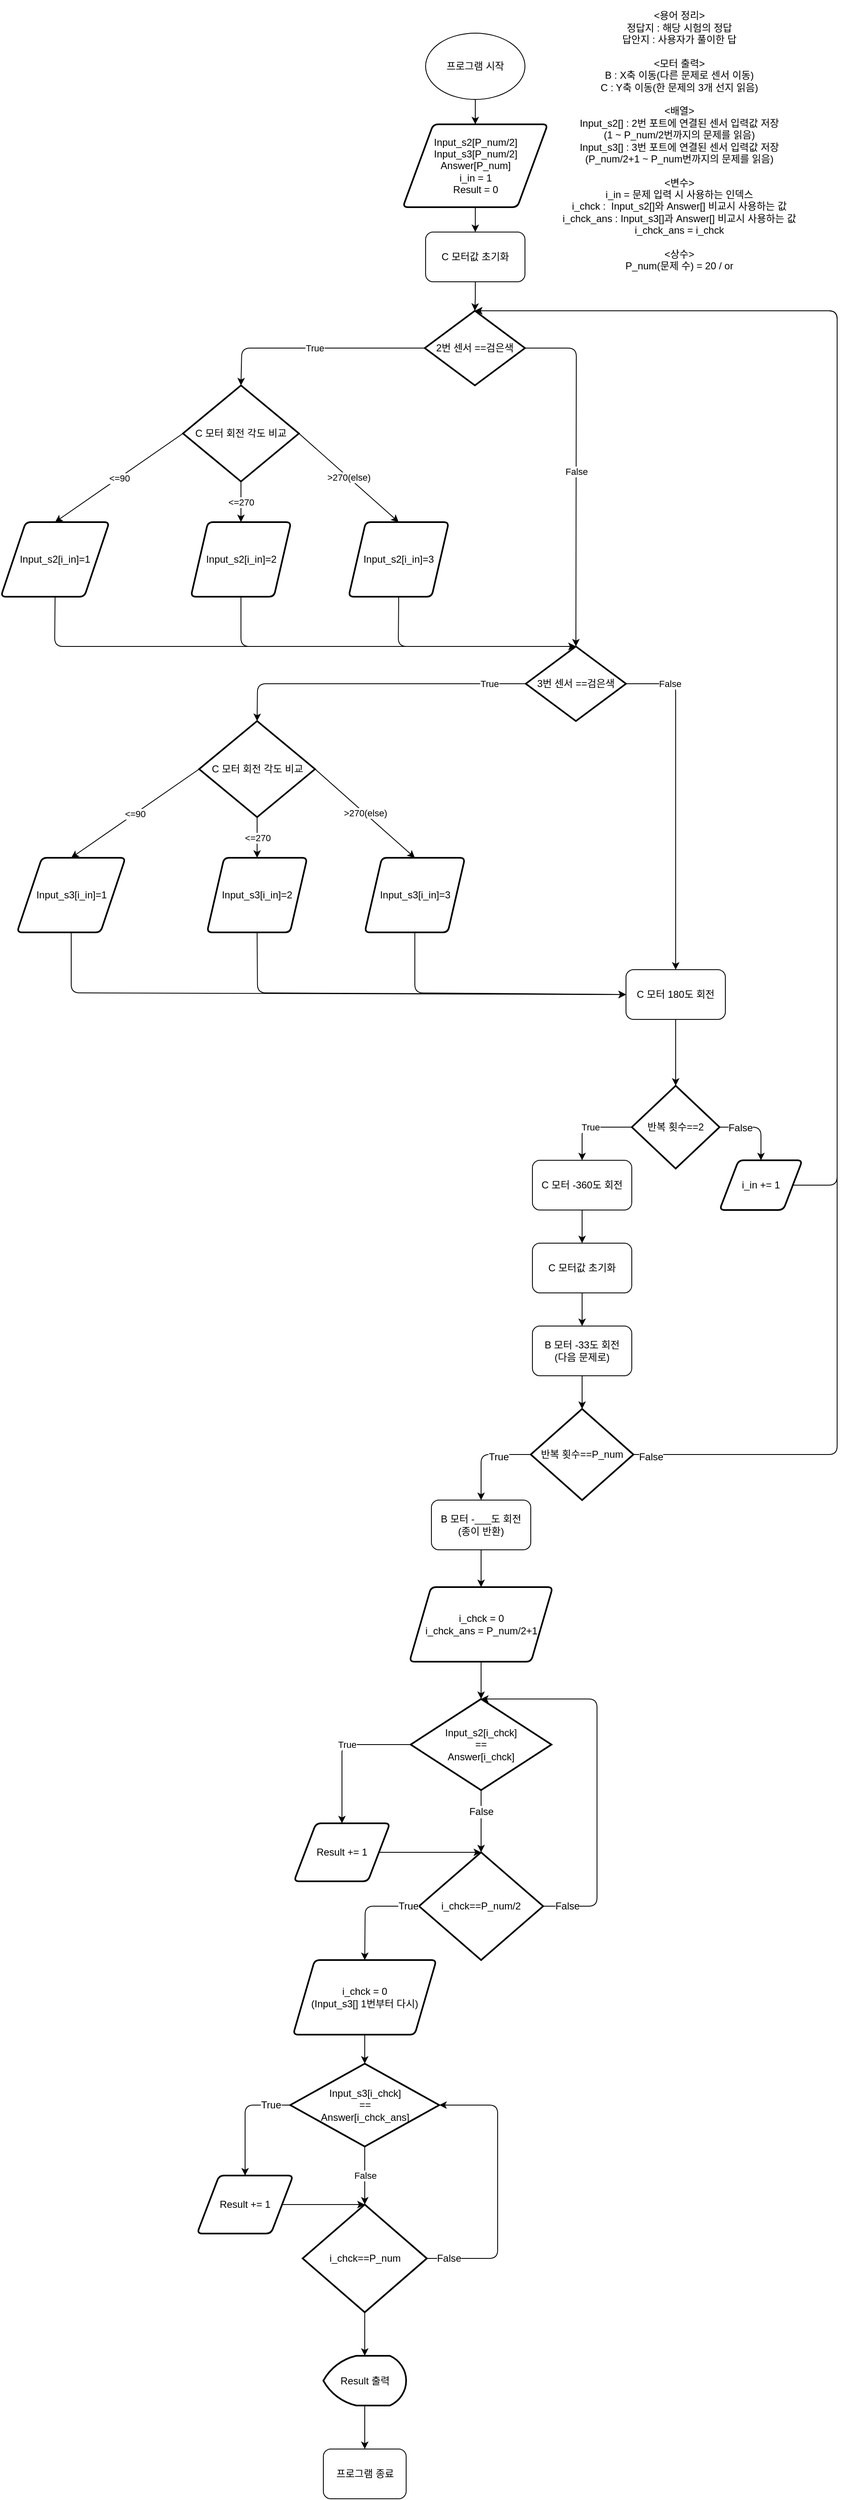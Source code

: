 <mxfile version="12.3.2" type="device" pages="1"><diagram id="v35AwFb4a6q7Ssd2gTC4" name="Page-1"><mxGraphModel dx="2475" dy="808" grid="1" gridSize="10" guides="1" tooltips="1" connect="1" arrows="1" fold="1" page="1" pageScale="1" pageWidth="827" pageHeight="1169" math="0" shadow="0"><root><mxCell id="0"/><mxCell id="1" parent="0"/><mxCell id="Ygh2MqDzM9ctfmn7t2WT-12" value="" style="edgeStyle=orthogonalEdgeStyle;rounded=0;orthogonalLoop=1;jettySize=auto;html=1;entryX=0.5;entryY=0;entryDx=0;entryDy=0;" parent="1" source="Ygh2MqDzM9ctfmn7t2WT-1" target="XfklN4vFD6i0_YPHs4J9-1" edge="1"><mxGeometry relative="1" as="geometry"><mxPoint x="412.833" y="171.167" as="targetPoint"/></mxGeometry></mxCell><mxCell id="Ygh2MqDzM9ctfmn7t2WT-1" value="프로그램 시작" style="ellipse;whiteSpace=wrap;html=1;" parent="1" vertex="1"><mxGeometry x="353" y="60" width="120" height="80" as="geometry"/></mxCell><mxCell id="kCAXmNmW0ed_6tgoMwiN-8" value="&amp;lt;용어 정리&amp;gt;&lt;br&gt;정답지 : 해당 시험의 정답&lt;br&gt;답안지 : 사용자가 풀이한 답&lt;br&gt;&lt;br&gt;&amp;lt;모터 출력&amp;gt;&lt;br&gt;B : X축 이동(다른 문제로 센서 이동)&lt;br&gt;C : Y축 이동(한 문제의 3개 선지 읽음)&lt;br&gt;&lt;br&gt;&amp;lt;배열&amp;gt;&lt;br&gt;Input_s2[] : 2번 포트에 연결된 센서 입력값 저장&lt;br&gt;(1 ~ P_num/2번까지의 문제를 읽음)&lt;br&gt;Input_s3[] : 3번 포트에 연결된 센서 입력값 저장&lt;br&gt;(P_num/2+1 ~ P_num번까지의 문제를 읽음)&lt;br&gt;&lt;br&gt;&amp;lt;변수&amp;gt;&lt;br&gt;i_in = 문제 입력 시 사용하는 인덱스&lt;br&gt;i_chck :&amp;nbsp; Input_s2[]와 Answer[] 비교시 사용하는 값&lt;br&gt;i_chck_ans : Input_s3[]과 Answer[] 비교시 사용하는 값&lt;br&gt;i_chck_ans = i_chck&lt;br&gt;&lt;br&gt;&amp;lt;상수&amp;gt;&lt;br&gt;P_num(문제 수) = 20 / or" style="text;html=1;align=center;verticalAlign=middle;whiteSpace=wrap;rounded=0;fontFamily=Helvetica;" parent="1" vertex="1"><mxGeometry x="511" y="20" width="297" height="340" as="geometry"/></mxCell><mxCell id="XfklN4vFD6i0_YPHs4J9-17" value="" style="edgeStyle=orthogonalEdgeStyle;rounded=0;orthogonalLoop=1;jettySize=auto;html=1;" edge="1" parent="1" source="XfklN4vFD6i0_YPHs4J9-1" target="XfklN4vFD6i0_YPHs4J9-2"><mxGeometry relative="1" as="geometry"/></mxCell><mxCell id="XfklN4vFD6i0_YPHs4J9-1" value="Input_s2[P_num/2]&lt;br&gt;Input_s3[P_num/2]&lt;br&gt;Answer[P_num]&lt;br&gt;i_in = 1&lt;br&gt;Result = 0" style="shape=parallelogram;html=1;strokeWidth=2;perimeter=parallelogramPerimeter;whiteSpace=wrap;rounded=1;arcSize=12;size=0.21;" vertex="1" parent="1"><mxGeometry x="325.5" y="170" width="175" height="100" as="geometry"/></mxCell><mxCell id="XfklN4vFD6i0_YPHs4J9-6" value="" style="edgeStyle=orthogonalEdgeStyle;rounded=0;orthogonalLoop=1;jettySize=auto;html=1;" edge="1" parent="1" source="XfklN4vFD6i0_YPHs4J9-2" target="XfklN4vFD6i0_YPHs4J9-5"><mxGeometry relative="1" as="geometry"/></mxCell><mxCell id="XfklN4vFD6i0_YPHs4J9-2" value="C 모터값 초기화" style="rounded=1;whiteSpace=wrap;html=1;" vertex="1" parent="1"><mxGeometry x="353" y="300" width="120" height="60" as="geometry"/></mxCell><mxCell id="XfklN4vFD6i0_YPHs4J9-5" value="2번 센서 ==검은색" style="strokeWidth=2;html=1;shape=mxgraph.flowchart.decision;whiteSpace=wrap;" vertex="1" parent="1"><mxGeometry x="352" y="395" width="121" height="90" as="geometry"/></mxCell><mxCell id="XfklN4vFD6i0_YPHs4J9-7" value="3번 센서 ==검은색" style="strokeWidth=2;html=1;shape=mxgraph.flowchart.decision;whiteSpace=wrap;" vertex="1" parent="1"><mxGeometry x="474" y="800" width="121" height="90" as="geometry"/></mxCell><mxCell id="XfklN4vFD6i0_YPHs4J9-8" value="False" style="endArrow=classic;html=1;exitX=1;exitY=0.5;exitDx=0;exitDy=0;exitPerimeter=0;entryX=0.5;entryY=0;entryDx=0;entryDy=0;entryPerimeter=0;" edge="1" parent="1" source="XfklN4vFD6i0_YPHs4J9-5" target="XfklN4vFD6i0_YPHs4J9-7"><mxGeometry width="50" height="50" relative="1" as="geometry"><mxPoint x="340" y="700" as="sourcePoint"/><mxPoint x="390" y="650" as="targetPoint"/><Array as="points"><mxPoint x="535" y="440"/></Array></mxGeometry></mxCell><mxCell id="XfklN4vFD6i0_YPHs4J9-9" value="True" style="endArrow=classic;html=1;exitX=0;exitY=0.5;exitDx=0;exitDy=0;exitPerimeter=0;entryX=0.5;entryY=0;entryDx=0;entryDy=0;entryPerimeter=0;" edge="1" parent="1" source="XfklN4vFD6i0_YPHs4J9-5" target="XfklN4vFD6i0_YPHs4J9-11"><mxGeometry width="50" height="50" relative="1" as="geometry"><mxPoint x="340" y="640" as="sourcePoint"/><mxPoint x="280" y="490" as="targetPoint"/><Array as="points"><mxPoint x="131" y="440"/></Array></mxGeometry></mxCell><mxCell id="XfklN4vFD6i0_YPHs4J9-20" value="&amp;lt;=270" style="edgeStyle=orthogonalEdgeStyle;rounded=0;orthogonalLoop=1;jettySize=auto;html=1;" edge="1" parent="1" source="XfklN4vFD6i0_YPHs4J9-11" target="XfklN4vFD6i0_YPHs4J9-18"><mxGeometry relative="1" as="geometry"/></mxCell><mxCell id="XfklN4vFD6i0_YPHs4J9-11" value="C 모터 회전 각도 비교" style="strokeWidth=2;html=1;shape=mxgraph.flowchart.decision;whiteSpace=wrap;" vertex="1" parent="1"><mxGeometry x="60" y="485" width="140" height="116" as="geometry"/></mxCell><mxCell id="XfklN4vFD6i0_YPHs4J9-12" value="&amp;lt;=90" style="endArrow=classic;html=1;exitX=0;exitY=0.5;exitDx=0;exitDy=0;exitPerimeter=0;entryX=0.5;entryY=0;entryDx=0;entryDy=0;" edge="1" parent="1" source="XfklN4vFD6i0_YPHs4J9-11" target="XfklN4vFD6i0_YPHs4J9-13"><mxGeometry width="50" height="50" relative="1" as="geometry"><mxPoint x="70" y="650" as="sourcePoint"/><mxPoint x="-70" y="550" as="targetPoint"/></mxGeometry></mxCell><mxCell id="XfklN4vFD6i0_YPHs4J9-13" value="Input_s2[i_in]=1" style="shape=parallelogram;html=1;strokeWidth=2;perimeter=parallelogramPerimeter;whiteSpace=wrap;rounded=1;arcSize=12;size=0.23;" vertex="1" parent="1"><mxGeometry x="-160" y="650" width="131" height="90" as="geometry"/></mxCell><mxCell id="XfklN4vFD6i0_YPHs4J9-18" value="Input_s2[i_in]=2" style="shape=parallelogram;html=1;strokeWidth=2;perimeter=parallelogramPerimeter;whiteSpace=wrap;rounded=1;arcSize=12;size=0.171;" vertex="1" parent="1"><mxGeometry x="69.5" y="650" width="121" height="90" as="geometry"/></mxCell><mxCell id="XfklN4vFD6i0_YPHs4J9-21" value="Input_s2[i_in]=3" style="shape=parallelogram;html=1;strokeWidth=2;perimeter=parallelogramPerimeter;whiteSpace=wrap;rounded=1;arcSize=12;size=0.171;" vertex="1" parent="1"><mxGeometry x="260" y="650" width="121" height="90" as="geometry"/></mxCell><mxCell id="XfklN4vFD6i0_YPHs4J9-22" value="&amp;gt;270(else)" style="endArrow=classic;html=1;exitX=1;exitY=0.5;exitDx=0;exitDy=0;exitPerimeter=0;entryX=0.5;entryY=0;entryDx=0;entryDy=0;" edge="1" parent="1" source="XfklN4vFD6i0_YPHs4J9-11" target="XfklN4vFD6i0_YPHs4J9-21"><mxGeometry width="50" height="50" relative="1" as="geometry"><mxPoint x="210" y="870" as="sourcePoint"/><mxPoint x="260" y="820" as="targetPoint"/></mxGeometry></mxCell><mxCell id="XfklN4vFD6i0_YPHs4J9-26" value="" style="endArrow=classic;html=1;exitX=0.5;exitY=1;exitDx=0;exitDy=0;entryX=0.5;entryY=0;entryDx=0;entryDy=0;entryPerimeter=0;" edge="1" parent="1" source="XfklN4vFD6i0_YPHs4J9-21" target="XfklN4vFD6i0_YPHs4J9-7"><mxGeometry width="50" height="50" relative="1" as="geometry"><mxPoint x="-110" y="960" as="sourcePoint"/><mxPoint x="-60" y="910" as="targetPoint"/><Array as="points"><mxPoint x="320" y="800"/></Array></mxGeometry></mxCell><mxCell id="XfklN4vFD6i0_YPHs4J9-27" value="" style="endArrow=classic;html=1;exitX=0.5;exitY=1;exitDx=0;exitDy=0;entryX=0.5;entryY=0;entryDx=0;entryDy=0;entryPerimeter=0;" edge="1" parent="1" source="XfklN4vFD6i0_YPHs4J9-18" target="XfklN4vFD6i0_YPHs4J9-7"><mxGeometry width="50" height="50" relative="1" as="geometry"><mxPoint x="330.5" y="750" as="sourcePoint"/><mxPoint x="530" y="800" as="targetPoint"/><Array as="points"><mxPoint x="130" y="800"/></Array></mxGeometry></mxCell><mxCell id="XfklN4vFD6i0_YPHs4J9-28" value="" style="endArrow=classic;html=1;exitX=0.5;exitY=1;exitDx=0;exitDy=0;entryX=0.5;entryY=0;entryDx=0;entryDy=0;entryPerimeter=0;" edge="1" parent="1" source="XfklN4vFD6i0_YPHs4J9-13" target="XfklN4vFD6i0_YPHs4J9-7"><mxGeometry width="50" height="50" relative="1" as="geometry"><mxPoint x="140.0" y="750" as="sourcePoint"/><mxPoint x="410" y="870" as="targetPoint"/><Array as="points"><mxPoint x="-95" y="800"/></Array></mxGeometry></mxCell><mxCell id="XfklN4vFD6i0_YPHs4J9-33" value="&amp;lt;=270" style="edgeStyle=orthogonalEdgeStyle;rounded=0;orthogonalLoop=1;jettySize=auto;html=1;" edge="1" parent="1" source="XfklN4vFD6i0_YPHs4J9-34" target="XfklN4vFD6i0_YPHs4J9-37"><mxGeometry relative="1" as="geometry"/></mxCell><mxCell id="XfklN4vFD6i0_YPHs4J9-34" value="C 모터 회전 각도 비교" style="strokeWidth=2;html=1;shape=mxgraph.flowchart.decision;whiteSpace=wrap;" vertex="1" parent="1"><mxGeometry x="79.5" y="890" width="140" height="116" as="geometry"/></mxCell><mxCell id="XfklN4vFD6i0_YPHs4J9-35" value="&amp;lt;=90" style="endArrow=classic;html=1;exitX=0;exitY=0.5;exitDx=0;exitDy=0;exitPerimeter=0;entryX=0.5;entryY=0;entryDx=0;entryDy=0;" edge="1" parent="1" source="XfklN4vFD6i0_YPHs4J9-34" target="XfklN4vFD6i0_YPHs4J9-36"><mxGeometry width="50" height="50" relative="1" as="geometry"><mxPoint x="89.5" y="1055" as="sourcePoint"/><mxPoint x="-50.5" y="955" as="targetPoint"/></mxGeometry></mxCell><mxCell id="XfklN4vFD6i0_YPHs4J9-36" value="Input_s3[i_in]=1" style="shape=parallelogram;html=1;strokeWidth=2;perimeter=parallelogramPerimeter;whiteSpace=wrap;rounded=1;arcSize=12;size=0.23;" vertex="1" parent="1"><mxGeometry x="-140.5" y="1055" width="131" height="90" as="geometry"/></mxCell><mxCell id="XfklN4vFD6i0_YPHs4J9-37" value="Input_s3[i_in]=2" style="shape=parallelogram;html=1;strokeWidth=2;perimeter=parallelogramPerimeter;whiteSpace=wrap;rounded=1;arcSize=12;size=0.171;" vertex="1" parent="1"><mxGeometry x="89" y="1055" width="121" height="90" as="geometry"/></mxCell><mxCell id="XfklN4vFD6i0_YPHs4J9-38" value="Input_s3[i_in]=3" style="shape=parallelogram;html=1;strokeWidth=2;perimeter=parallelogramPerimeter;whiteSpace=wrap;rounded=1;arcSize=12;size=0.171;" vertex="1" parent="1"><mxGeometry x="279.5" y="1055" width="121" height="90" as="geometry"/></mxCell><mxCell id="XfklN4vFD6i0_YPHs4J9-39" value="&amp;gt;270(else)" style="endArrow=classic;html=1;exitX=1;exitY=0.5;exitDx=0;exitDy=0;exitPerimeter=0;entryX=0.5;entryY=0;entryDx=0;entryDy=0;" edge="1" parent="1" source="XfklN4vFD6i0_YPHs4J9-34" target="XfklN4vFD6i0_YPHs4J9-38"><mxGeometry width="50" height="50" relative="1" as="geometry"><mxPoint x="229.5" y="1275" as="sourcePoint"/><mxPoint x="279.5" y="1225" as="targetPoint"/></mxGeometry></mxCell><mxCell id="XfklN4vFD6i0_YPHs4J9-41" value="True" style="endArrow=classic;html=1;entryX=0.5;entryY=0;entryDx=0;entryDy=0;entryPerimeter=0;exitX=0;exitY=0.5;exitDx=0;exitDy=0;exitPerimeter=0;" edge="1" parent="1" source="XfklN4vFD6i0_YPHs4J9-7" target="XfklN4vFD6i0_YPHs4J9-34"><mxGeometry x="-0.761" width="50" height="50" relative="1" as="geometry"><mxPoint x="-110.0" y="1230" as="sourcePoint"/><mxPoint x="-60.0" y="1180" as="targetPoint"/><Array as="points"><mxPoint x="150" y="845"/></Array><mxPoint as="offset"/></mxGeometry></mxCell><mxCell id="XfklN4vFD6i0_YPHs4J9-42" value="False" style="endArrow=classic;html=1;exitX=1;exitY=0.5;exitDx=0;exitDy=0;exitPerimeter=0;entryX=0.5;entryY=0;entryDx=0;entryDy=0;" edge="1" parent="1" source="XfklN4vFD6i0_YPHs4J9-7" target="XfklN4vFD6i0_YPHs4J9-44"><mxGeometry x="-0.739" width="50" height="50" relative="1" as="geometry"><mxPoint x="700" y="1350" as="sourcePoint"/><mxPoint x="750" y="1300" as="targetPoint"/><Array as="points"><mxPoint x="655" y="845"/></Array><mxPoint as="offset"/></mxGeometry></mxCell><mxCell id="XfklN4vFD6i0_YPHs4J9-53" value="" style="edgeStyle=orthogonalEdgeStyle;rounded=0;orthogonalLoop=1;jettySize=auto;html=1;" edge="1" parent="1" source="XfklN4vFD6i0_YPHs4J9-44" target="XfklN4vFD6i0_YPHs4J9-52"><mxGeometry relative="1" as="geometry"/></mxCell><mxCell id="XfklN4vFD6i0_YPHs4J9-44" value="C 모터 180도 회전" style="rounded=1;whiteSpace=wrap;html=1;" vertex="1" parent="1"><mxGeometry x="595" y="1190" width="120" height="60" as="geometry"/></mxCell><mxCell id="XfklN4vFD6i0_YPHs4J9-48" value="" style="endArrow=classic;html=1;entryX=0;entryY=0.5;entryDx=0;entryDy=0;exitX=0.5;exitY=1;exitDx=0;exitDy=0;" edge="1" parent="1" source="XfklN4vFD6i0_YPHs4J9-36" target="XfklN4vFD6i0_YPHs4J9-44"><mxGeometry width="50" height="50" relative="1" as="geometry"><mxPoint x="-160" y="1320" as="sourcePoint"/><mxPoint x="-110" y="1270" as="targetPoint"/><Array as="points"><mxPoint x="-75" y="1218"/></Array></mxGeometry></mxCell><mxCell id="XfklN4vFD6i0_YPHs4J9-49" value="" style="endArrow=classic;html=1;entryX=0;entryY=0.5;entryDx=0;entryDy=0;exitX=0.5;exitY=1;exitDx=0;exitDy=0;" edge="1" parent="1" source="XfklN4vFD6i0_YPHs4J9-37" target="XfklN4vFD6i0_YPHs4J9-44"><mxGeometry width="50" height="50" relative="1" as="geometry"><mxPoint x="160" y="1160" as="sourcePoint"/><mxPoint x="-110" y="1270" as="targetPoint"/><Array as="points"><mxPoint x="150" y="1218"/></Array></mxGeometry></mxCell><mxCell id="XfklN4vFD6i0_YPHs4J9-50" value="" style="endArrow=classic;html=1;entryX=0;entryY=0.5;entryDx=0;entryDy=0;exitX=0.5;exitY=1;exitDx=0;exitDy=0;" edge="1" parent="1" source="XfklN4vFD6i0_YPHs4J9-38" target="XfklN4vFD6i0_YPHs4J9-44"><mxGeometry width="50" height="50" relative="1" as="geometry"><mxPoint x="-160" y="1320" as="sourcePoint"/><mxPoint x="-110" y="1270" as="targetPoint"/><Array as="points"><mxPoint x="340" y="1218"/></Array></mxGeometry></mxCell><mxCell id="XfklN4vFD6i0_YPHs4J9-52" value="반복 횟수==2" style="strokeWidth=2;html=1;shape=mxgraph.flowchart.decision;whiteSpace=wrap;" vertex="1" parent="1"><mxGeometry x="602" y="1330" width="106" height="100" as="geometry"/></mxCell><mxCell id="XfklN4vFD6i0_YPHs4J9-57" value="i_in += 1" style="shape=parallelogram;html=1;strokeWidth=2;perimeter=parallelogramPerimeter;whiteSpace=wrap;rounded=1;arcSize=12;size=0.23;" vertex="1" parent="1"><mxGeometry x="708" y="1420" width="100" height="60" as="geometry"/></mxCell><mxCell id="XfklN4vFD6i0_YPHs4J9-58" value="True" style="endArrow=classic;html=1;exitX=0;exitY=0.5;exitDx=0;exitDy=0;exitPerimeter=0;entryX=0.5;entryY=0;entryDx=0;entryDy=0;" edge="1" parent="1" source="XfklN4vFD6i0_YPHs4J9-52" target="XfklN4vFD6i0_YPHs4J9-64"><mxGeometry width="50" height="50" relative="1" as="geometry"><mxPoint x="170" y="1610" as="sourcePoint"/><mxPoint x="220" y="1560" as="targetPoint"/><Array as="points"><mxPoint x="542" y="1380"/></Array></mxGeometry></mxCell><mxCell id="XfklN4vFD6i0_YPHs4J9-61" value="" style="endArrow=classic;html=1;entryX=0.5;entryY=0;entryDx=0;entryDy=0;exitX=1;exitY=0.5;exitDx=0;exitDy=0;exitPerimeter=0;" edge="1" parent="1" source="XfklN4vFD6i0_YPHs4J9-52" target="XfklN4vFD6i0_YPHs4J9-57"><mxGeometry width="50" height="50" relative="1" as="geometry"><mxPoint x="180" y="1620" as="sourcePoint"/><mxPoint x="230" y="1570" as="targetPoint"/><Array as="points"><mxPoint x="758" y="1380"/></Array></mxGeometry></mxCell><mxCell id="XfklN4vFD6i0_YPHs4J9-62" value="False" style="text;html=1;align=center;verticalAlign=middle;resizable=0;points=[];;labelBackgroundColor=#ffffff;" vertex="1" connectable="0" parent="XfklN4vFD6i0_YPHs4J9-61"><mxGeometry x="-0.452" y="-1" relative="1" as="geometry"><mxPoint as="offset"/></mxGeometry></mxCell><mxCell id="XfklN4vFD6i0_YPHs4J9-63" value="" style="endArrow=classic;html=1;exitX=1;exitY=0.5;exitDx=0;exitDy=0;entryX=0.5;entryY=0;entryDx=0;entryDy=0;entryPerimeter=0;" edge="1" parent="1" source="XfklN4vFD6i0_YPHs4J9-57" target="XfklN4vFD6i0_YPHs4J9-5"><mxGeometry width="50" height="50" relative="1" as="geometry"><mxPoint x="180" y="1620" as="sourcePoint"/><mxPoint x="230" y="1570" as="targetPoint"/><Array as="points"><mxPoint x="850" y="1450"/><mxPoint x="850" y="395"/></Array></mxGeometry></mxCell><mxCell id="XfklN4vFD6i0_YPHs4J9-66" value="" style="edgeStyle=orthogonalEdgeStyle;rounded=0;orthogonalLoop=1;jettySize=auto;html=1;" edge="1" parent="1" source="XfklN4vFD6i0_YPHs4J9-64" target="XfklN4vFD6i0_YPHs4J9-65"><mxGeometry relative="1" as="geometry"/></mxCell><mxCell id="XfklN4vFD6i0_YPHs4J9-64" value="C 모터 -360도 회전" style="rounded=1;whiteSpace=wrap;html=1;" vertex="1" parent="1"><mxGeometry x="482" y="1420" width="120" height="60" as="geometry"/></mxCell><mxCell id="XfklN4vFD6i0_YPHs4J9-68" value="" style="edgeStyle=orthogonalEdgeStyle;rounded=0;orthogonalLoop=1;jettySize=auto;html=1;" edge="1" parent="1" source="XfklN4vFD6i0_YPHs4J9-65" target="XfklN4vFD6i0_YPHs4J9-67"><mxGeometry relative="1" as="geometry"/></mxCell><mxCell id="XfklN4vFD6i0_YPHs4J9-65" value="C 모터값 초기화" style="rounded=1;whiteSpace=wrap;html=1;" vertex="1" parent="1"><mxGeometry x="482" y="1520" width="120" height="60" as="geometry"/></mxCell><mxCell id="XfklN4vFD6i0_YPHs4J9-71" value="" style="edgeStyle=orthogonalEdgeStyle;rounded=0;orthogonalLoop=1;jettySize=auto;html=1;" edge="1" parent="1" source="XfklN4vFD6i0_YPHs4J9-67" target="XfklN4vFD6i0_YPHs4J9-70"><mxGeometry relative="1" as="geometry"/></mxCell><mxCell id="XfklN4vFD6i0_YPHs4J9-67" value="B 모터 -33도 회전&lt;br&gt;(다음 문제로)" style="rounded=1;whiteSpace=wrap;html=1;" vertex="1" parent="1"><mxGeometry x="482" y="1620" width="120" height="60" as="geometry"/></mxCell><mxCell id="XfklN4vFD6i0_YPHs4J9-70" value="반복 횟수==P_num" style="strokeWidth=2;html=1;shape=mxgraph.flowchart.decision;whiteSpace=wrap;" vertex="1" parent="1"><mxGeometry x="480" y="1720" width="124" height="110" as="geometry"/></mxCell><mxCell id="XfklN4vFD6i0_YPHs4J9-72" value="" style="endArrow=classic;html=1;exitX=1;exitY=0.5;exitDx=0;exitDy=0;exitPerimeter=0;entryX=0.5;entryY=0;entryDx=0;entryDy=0;entryPerimeter=0;" edge="1" parent="1" source="XfklN4vFD6i0_YPHs4J9-70" target="XfklN4vFD6i0_YPHs4J9-5"><mxGeometry width="50" height="50" relative="1" as="geometry"><mxPoint x="733" y="1930" as="sourcePoint"/><mxPoint x="630" y="480" as="targetPoint"/><Array as="points"><mxPoint x="850" y="1775"/><mxPoint x="850" y="395"/></Array></mxGeometry></mxCell><mxCell id="XfklN4vFD6i0_YPHs4J9-73" value="False" style="text;html=1;align=center;verticalAlign=middle;resizable=0;points=[];;labelBackgroundColor=#ffffff;" vertex="1" connectable="0" parent="XfklN4vFD6i0_YPHs4J9-72"><mxGeometry x="-0.98" y="-3" relative="1" as="geometry"><mxPoint as="offset"/></mxGeometry></mxCell><mxCell id="XfklN4vFD6i0_YPHs4J9-74" value="" style="endArrow=classic;html=1;exitX=0;exitY=0.5;exitDx=0;exitDy=0;exitPerimeter=0;entryX=0.5;entryY=0;entryDx=0;entryDy=0;" edge="1" parent="1" source="XfklN4vFD6i0_YPHs4J9-70" target="XfklN4vFD6i0_YPHs4J9-77"><mxGeometry width="50" height="50" relative="1" as="geometry"><mxPoint x="160" y="1900" as="sourcePoint"/><mxPoint x="360" y="1800" as="targetPoint"/><Array as="points"><mxPoint x="420" y="1775"/></Array></mxGeometry></mxCell><mxCell id="XfklN4vFD6i0_YPHs4J9-76" value="True" style="text;html=1;align=center;verticalAlign=middle;resizable=0;points=[];;labelBackgroundColor=#ffffff;" vertex="1" connectable="0" parent="XfklN4vFD6i0_YPHs4J9-74"><mxGeometry x="-0.324" y="3" relative="1" as="geometry"><mxPoint as="offset"/></mxGeometry></mxCell><mxCell id="XfklN4vFD6i0_YPHs4J9-81" value="" style="edgeStyle=orthogonalEdgeStyle;rounded=0;orthogonalLoop=1;jettySize=auto;html=1;entryX=0.5;entryY=0;entryDx=0;entryDy=0;" edge="1" parent="1" source="XfklN4vFD6i0_YPHs4J9-77" target="XfklN4vFD6i0_YPHs4J9-83"><mxGeometry relative="1" as="geometry"><mxPoint x="420" y="1940" as="targetPoint"/></mxGeometry></mxCell><mxCell id="XfklN4vFD6i0_YPHs4J9-77" value="B 모터 -___도 회전&lt;br&gt;(종이 반환)" style="rounded=1;whiteSpace=wrap;html=1;" vertex="1" parent="1"><mxGeometry x="360" y="1830" width="120" height="60" as="geometry"/></mxCell><mxCell id="XfklN4vFD6i0_YPHs4J9-83" value="i_chck = 0&lt;br&gt;i_chck_ans = P_num/2+1" style="shape=parallelogram;html=1;strokeWidth=2;perimeter=parallelogramPerimeter;whiteSpace=wrap;rounded=1;arcSize=12;size=0.151;fontFamily=Helvetica;" vertex="1" parent="1"><mxGeometry x="333.5" y="1935" width="173" height="90" as="geometry"/></mxCell><mxCell id="XfklN4vFD6i0_YPHs4J9-84" value="True" style="endArrow=classic;html=1;fontFamily=Helvetica;exitX=0;exitY=0.5;exitDx=0;exitDy=0;exitPerimeter=0;entryX=0.5;entryY=0;entryDx=0;entryDy=0;" edge="1" parent="1" source="XfklN4vFD6i0_YPHs4J9-88" target="XfklN4vFD6i0_YPHs4J9-90"><mxGeometry x="-0.128" width="50" height="50" relative="1" as="geometry"><mxPoint x="-160" y="2100" as="sourcePoint"/><mxPoint x="-110" y="2050" as="targetPoint"/><Array as="points"><mxPoint x="252" y="2125"/></Array><mxPoint as="offset"/></mxGeometry></mxCell><mxCell id="XfklN4vFD6i0_YPHs4J9-86" value="" style="endArrow=classic;html=1;fontFamily=Helvetica;exitX=0.5;exitY=1;exitDx=0;exitDy=0;entryX=0.5;entryY=0;entryDx=0;entryDy=0;entryPerimeter=0;" edge="1" parent="1" source="XfklN4vFD6i0_YPHs4J9-83" target="XfklN4vFD6i0_YPHs4J9-88"><mxGeometry width="50" height="50" relative="1" as="geometry"><mxPoint x="-150" y="2110" as="sourcePoint"/><mxPoint x="-100" y="2060" as="targetPoint"/></mxGeometry></mxCell><mxCell id="XfklN4vFD6i0_YPHs4J9-88" value="Input_s2[i_chck]&lt;br&gt;==&lt;br&gt;Answer[i_chck]" style="strokeWidth=2;html=1;shape=mxgraph.flowchart.decision;whiteSpace=wrap;fontFamily=Helvetica;" vertex="1" parent="1"><mxGeometry x="335" y="2070" width="170" height="110" as="geometry"/></mxCell><mxCell id="XfklN4vFD6i0_YPHs4J9-90" value="Result += 1" style="shape=parallelogram;html=1;strokeWidth=2;perimeter=parallelogramPerimeter;whiteSpace=wrap;rounded=1;arcSize=12;size=0.23;fontFamily=Helvetica;" vertex="1" parent="1"><mxGeometry x="194" y="2220" width="116" height="70" as="geometry"/></mxCell><mxCell id="XfklN4vFD6i0_YPHs4J9-93" value="" style="endArrow=classic;html=1;fontFamily=Helvetica;entryX=0.5;entryY=0;entryDx=0;entryDy=0;entryPerimeter=0;exitX=1;exitY=0.5;exitDx=0;exitDy=0;" edge="1" parent="1" source="XfklN4vFD6i0_YPHs4J9-90" target="XfklN4vFD6i0_YPHs4J9-94"><mxGeometry width="50" height="50" relative="1" as="geometry"><mxPoint x="-150" y="2370" as="sourcePoint"/><mxPoint x="-100" y="2320" as="targetPoint"/></mxGeometry></mxCell><mxCell id="XfklN4vFD6i0_YPHs4J9-94" value="i_chck==P_num/2" style="strokeWidth=2;html=1;shape=mxgraph.flowchart.decision;whiteSpace=wrap;" vertex="1" parent="1"><mxGeometry x="345" y="2255" width="150" height="130" as="geometry"/></mxCell><mxCell id="XfklN4vFD6i0_YPHs4J9-99" value="" style="endArrow=classic;html=1;fontFamily=Helvetica;exitX=0;exitY=0.5;exitDx=0;exitDy=0;exitPerimeter=0;entryX=0.5;entryY=0;entryDx=0;entryDy=0;" edge="1" parent="1" source="XfklN4vFD6i0_YPHs4J9-94" target="XfklN4vFD6i0_YPHs4J9-109"><mxGeometry width="50" height="50" relative="1" as="geometry"><mxPoint x="-160" y="2540" as="sourcePoint"/><mxPoint x="280" y="2370" as="targetPoint"/><Array as="points"><mxPoint x="280" y="2320"/></Array></mxGeometry></mxCell><mxCell id="XfklN4vFD6i0_YPHs4J9-107" value="True" style="text;html=1;align=center;verticalAlign=middle;resizable=0;points=[];;labelBackgroundColor=#ffffff;fontFamily=Helvetica;" vertex="1" connectable="0" parent="XfklN4vFD6i0_YPHs4J9-99"><mxGeometry x="-0.751" y="-4" relative="1" as="geometry"><mxPoint x="3" y="4" as="offset"/></mxGeometry></mxCell><mxCell id="XfklN4vFD6i0_YPHs4J9-100" value="" style="endArrow=classic;html=1;fontFamily=Helvetica;exitX=0.5;exitY=1;exitDx=0;exitDy=0;exitPerimeter=0;entryX=0.5;entryY=0;entryDx=0;entryDy=0;entryPerimeter=0;" edge="1" parent="1" source="XfklN4vFD6i0_YPHs4J9-88" target="XfklN4vFD6i0_YPHs4J9-94"><mxGeometry width="50" height="50" relative="1" as="geometry"><mxPoint x="665" y="2338" as="sourcePoint"/><mxPoint x="588" y="2220" as="targetPoint"/></mxGeometry></mxCell><mxCell id="XfklN4vFD6i0_YPHs4J9-102" value="False" style="text;html=1;align=center;verticalAlign=middle;resizable=0;points=[];;labelBackgroundColor=#ffffff;fontFamily=Helvetica;" vertex="1" connectable="0" parent="XfklN4vFD6i0_YPHs4J9-100"><mxGeometry x="-0.322" relative="1" as="geometry"><mxPoint as="offset"/></mxGeometry></mxCell><mxCell id="XfklN4vFD6i0_YPHs4J9-105" value="" style="endArrow=classic;html=1;fontFamily=Helvetica;entryX=0.5;entryY=0;entryDx=0;entryDy=0;entryPerimeter=0;exitX=1;exitY=0.5;exitDx=0;exitDy=0;exitPerimeter=0;" edge="1" parent="1" source="XfklN4vFD6i0_YPHs4J9-94" target="XfklN4vFD6i0_YPHs4J9-88"><mxGeometry width="50" height="50" relative="1" as="geometry"><mxPoint x="-150" y="2550" as="sourcePoint"/><mxPoint x="-100" y="2500" as="targetPoint"/><Array as="points"><mxPoint x="560" y="2320"/><mxPoint x="560" y="2070"/></Array></mxGeometry></mxCell><mxCell id="XfklN4vFD6i0_YPHs4J9-106" value="False" style="text;html=1;align=center;verticalAlign=middle;resizable=0;points=[];;labelBackgroundColor=#ffffff;fontFamily=Helvetica;" vertex="1" connectable="0" parent="XfklN4vFD6i0_YPHs4J9-105"><mxGeometry x="-0.844" y="-3" relative="1" as="geometry"><mxPoint x="-7" y="-3" as="offset"/></mxGeometry></mxCell><mxCell id="XfklN4vFD6i0_YPHs4J9-117" value="False" style="edgeStyle=orthogonalEdgeStyle;rounded=0;orthogonalLoop=1;jettySize=auto;html=1;fontFamily=Helvetica;" edge="1" parent="1" source="XfklN4vFD6i0_YPHs4J9-108" target="XfklN4vFD6i0_YPHs4J9-115"><mxGeometry x="-0.004" relative="1" as="geometry"><mxPoint as="offset"/></mxGeometry></mxCell><mxCell id="XfklN4vFD6i0_YPHs4J9-108" value="Input_s3[i_chck]&lt;br&gt;==&lt;br&gt;Answer[i_chck_ans]" style="strokeWidth=2;html=1;shape=mxgraph.flowchart.decision;whiteSpace=wrap;fontFamily=Helvetica;" vertex="1" parent="1"><mxGeometry x="189.5" y="2510" width="180" height="100" as="geometry"/></mxCell><mxCell id="XfklN4vFD6i0_YPHs4J9-110" value="" style="edgeStyle=orthogonalEdgeStyle;rounded=0;orthogonalLoop=1;jettySize=auto;html=1;fontFamily=Helvetica;" edge="1" parent="1" source="XfklN4vFD6i0_YPHs4J9-109" target="XfklN4vFD6i0_YPHs4J9-108"><mxGeometry relative="1" as="geometry"/></mxCell><mxCell id="XfklN4vFD6i0_YPHs4J9-109" value="i_chck = 0&lt;br&gt;(Input_s3[] 1번부터 다시)" style="shape=parallelogram;html=1;strokeWidth=2;perimeter=parallelogramPerimeter;whiteSpace=wrap;rounded=1;arcSize=12;size=0.151;fontFamily=Helvetica;" vertex="1" parent="1"><mxGeometry x="193" y="2385" width="173" height="90" as="geometry"/></mxCell><mxCell id="XfklN4vFD6i0_YPHs4J9-112" value="Result += 1" style="shape=parallelogram;html=1;strokeWidth=2;perimeter=parallelogramPerimeter;whiteSpace=wrap;rounded=1;arcSize=12;size=0.23;fontFamily=Helvetica;" vertex="1" parent="1"><mxGeometry x="77" y="2645" width="116" height="70" as="geometry"/></mxCell><mxCell id="XfklN4vFD6i0_YPHs4J9-113" value="" style="endArrow=classic;html=1;fontFamily=Helvetica;entryX=0.5;entryY=0;entryDx=0;entryDy=0;exitX=0;exitY=0.5;exitDx=0;exitDy=0;exitPerimeter=0;" edge="1" parent="1" source="XfklN4vFD6i0_YPHs4J9-108" target="XfklN4vFD6i0_YPHs4J9-112"><mxGeometry width="50" height="50" relative="1" as="geometry"><mxPoint x="-160" y="2750" as="sourcePoint"/><mxPoint x="-110" y="2700" as="targetPoint"/><Array as="points"><mxPoint x="135" y="2560"/></Array></mxGeometry></mxCell><mxCell id="XfklN4vFD6i0_YPHs4J9-114" value="True" style="text;html=1;align=center;verticalAlign=middle;resizable=0;points=[];;labelBackgroundColor=#ffffff;fontFamily=Helvetica;" vertex="1" connectable="0" parent="XfklN4vFD6i0_YPHs4J9-113"><mxGeometry x="-0.761" y="2" relative="1" as="geometry"><mxPoint x="-7" y="-2" as="offset"/></mxGeometry></mxCell><mxCell id="XfklN4vFD6i0_YPHs4J9-121" value="" style="edgeStyle=orthogonalEdgeStyle;rounded=0;orthogonalLoop=1;jettySize=auto;html=1;fontFamily=Helvetica;entryX=0.5;entryY=0;entryDx=0;entryDy=0;entryPerimeter=0;" edge="1" parent="1" source="XfklN4vFD6i0_YPHs4J9-115" target="XfklN4vFD6i0_YPHs4J9-123"><mxGeometry relative="1" as="geometry"><mxPoint x="279.5" y="2890" as="targetPoint"/></mxGeometry></mxCell><mxCell id="XfklN4vFD6i0_YPHs4J9-115" value="i_chck==P_num" style="strokeWidth=2;html=1;shape=mxgraph.flowchart.decision;whiteSpace=wrap;" vertex="1" parent="1"><mxGeometry x="204.5" y="2680" width="150" height="130" as="geometry"/></mxCell><mxCell id="XfklN4vFD6i0_YPHs4J9-116" value="" style="endArrow=classic;html=1;fontFamily=Helvetica;entryX=0.5;entryY=0;entryDx=0;entryDy=0;entryPerimeter=0;exitX=1;exitY=0.5;exitDx=0;exitDy=0;" edge="1" parent="1" source="XfklN4vFD6i0_YPHs4J9-112" target="XfklN4vFD6i0_YPHs4J9-115"><mxGeometry width="50" height="50" relative="1" as="geometry"><mxPoint x="-120" y="2880" as="sourcePoint"/><mxPoint x="-70" y="2830" as="targetPoint"/></mxGeometry></mxCell><mxCell id="XfklN4vFD6i0_YPHs4J9-118" value="" style="endArrow=classic;html=1;fontFamily=Helvetica;entryX=1;entryY=0.5;entryDx=0;entryDy=0;entryPerimeter=0;exitX=1;exitY=0.5;exitDx=0;exitDy=0;exitPerimeter=0;" edge="1" parent="1" source="XfklN4vFD6i0_YPHs4J9-115" target="XfklN4vFD6i0_YPHs4J9-108"><mxGeometry width="50" height="50" relative="1" as="geometry"><mxPoint x="-90" y="2880" as="sourcePoint"/><mxPoint x="-40" y="2830" as="targetPoint"/><Array as="points"><mxPoint x="440" y="2745"/><mxPoint x="440" y="2560"/></Array></mxGeometry></mxCell><mxCell id="XfklN4vFD6i0_YPHs4J9-119" value="False" style="text;html=1;align=center;verticalAlign=middle;resizable=0;points=[];;labelBackgroundColor=#ffffff;fontFamily=Helvetica;" vertex="1" connectable="0" parent="XfklN4vFD6i0_YPHs4J9-118"><mxGeometry x="-0.868" relative="1" as="geometry"><mxPoint x="3.5" as="offset"/></mxGeometry></mxCell><mxCell id="XfklN4vFD6i0_YPHs4J9-123" value="Result 출력" style="strokeWidth=2;html=1;shape=mxgraph.flowchart.display;whiteSpace=wrap;fontFamily=Helvetica;" vertex="1" parent="1"><mxGeometry x="229.5" y="2862.5" width="100" height="60" as="geometry"/></mxCell><mxCell id="XfklN4vFD6i0_YPHs4J9-124" value="" style="endArrow=classic;html=1;fontFamily=Helvetica;exitX=0.5;exitY=1;exitDx=0;exitDy=0;exitPerimeter=0;entryX=0.5;entryY=0;entryDx=0;entryDy=0;" edge="1" parent="1" source="XfklN4vFD6i0_YPHs4J9-123" target="XfklN4vFD6i0_YPHs4J9-128"><mxGeometry width="50" height="50" relative="1" as="geometry"><mxPoint x="50" y="2990" as="sourcePoint"/><mxPoint x="280" y="3000" as="targetPoint"/></mxGeometry></mxCell><mxCell id="XfklN4vFD6i0_YPHs4J9-128" value="프로그램 종료" style="rounded=1;whiteSpace=wrap;html=1;fontFamily=Helvetica;" vertex="1" parent="1"><mxGeometry x="229.5" y="2975" width="100" height="60" as="geometry"/></mxCell></root></mxGraphModel></diagram></mxfile>